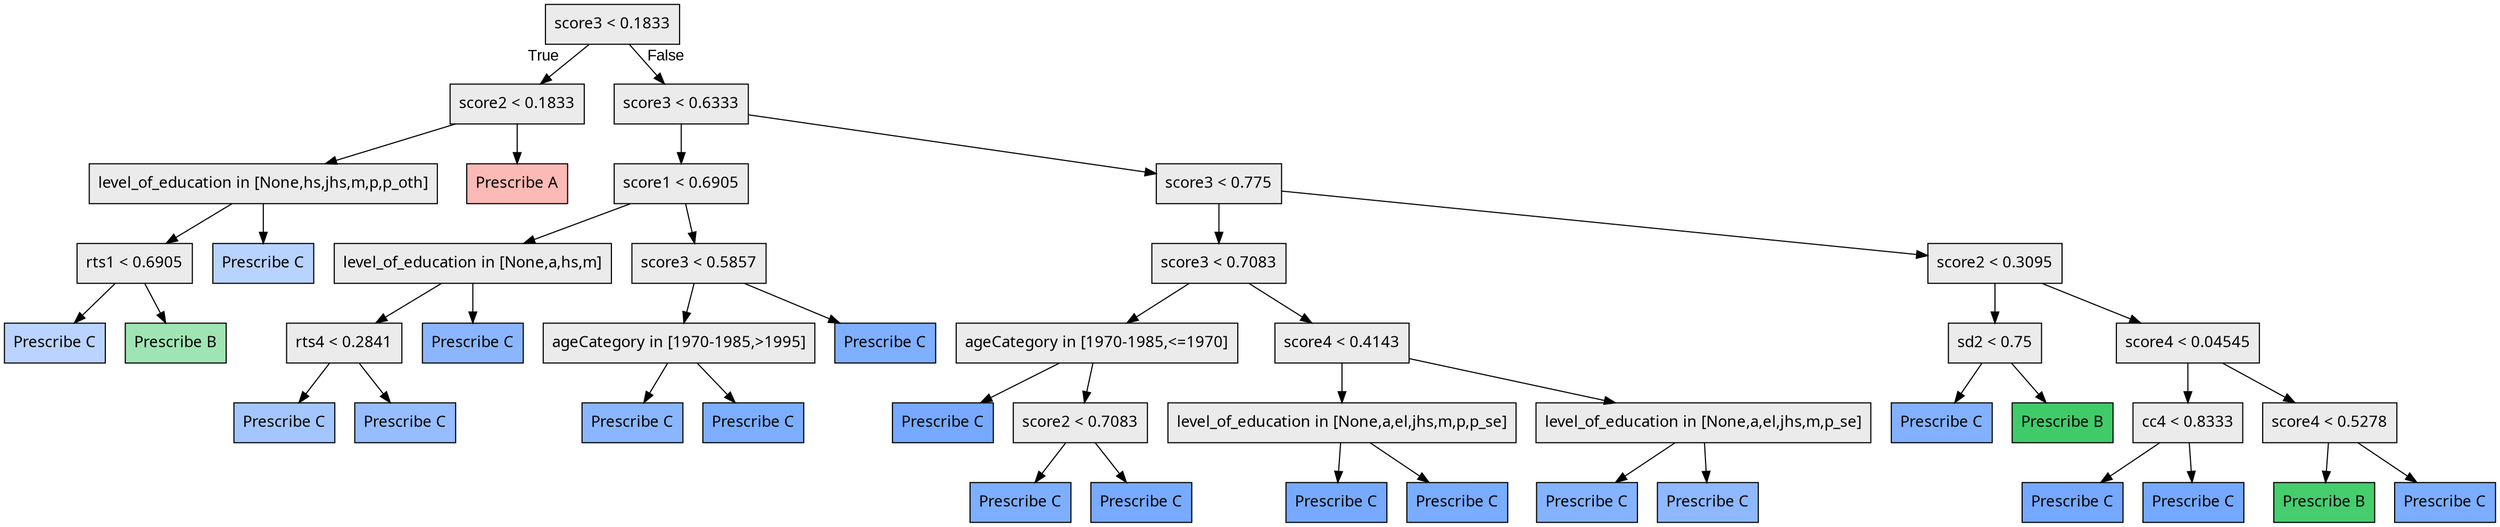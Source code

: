digraph "G" {
1 [fillcolor="#EBEBEB", fontname="bold arial", label="score3 &lt; 0.1833", shape=box, style="filled"];
2 [fillcolor="#EBEBEB", fontname="bold arial", label="score2 &lt; 0.1833", shape=box, style="filled"];
3 [fillcolor="#EBEBEB", fontname="bold arial", label="level_of_education in [None,hs,jhs,m,p,p_oth]", shape=box, style="filled"];
4 [fillcolor="#EBEBEB", fontname="bold arial", label="rts1 &lt; 0.6905", shape=box, style="filled"];
5 [color=black, fillcolor="#619CFF6d", fontname="bold arial", label="Prescribe C", shape=box, style="filled"];
6 [color=black, fillcolor="#00BA3860", fontname="bold arial", label="Prescribe B", shape=box, style="filled"];
7 [color=black, fillcolor="#619CFF70", fontname="bold arial", label="Prescribe C", shape=box, style="filled"];
8 [color=black, fillcolor="#F8766D80", fontname="bold arial", label="Prescribe A", shape=box, style="filled"];
9 [fillcolor="#EBEBEB", fontname="bold arial", label="score3 &lt; 0.6333", shape=box, style="filled"];
10 [fillcolor="#EBEBEB", fontname="bold arial", label="score1 &lt; 0.6905", shape=box, style="filled"];
11 [fillcolor="#EBEBEB", fontname="bold arial", label="level_of_education in [None,a,hs,m]", shape=box, style="filled"];
12 [fillcolor="#EBEBEB", fontname="bold arial", label="rts4 &lt; 0.2841", shape=box, style="filled"];
13 [color=black, fillcolor="#619CFF93", fontname="bold arial", label="Prescribe C", shape=box, style="filled"];
14 [color=black, fillcolor="#619CFFa9", fontname="bold arial", label="Prescribe C", shape=box, style="filled"];
15 [color=black, fillcolor="#619CFFbb", fontname="bold arial", label="Prescribe C", shape=box, style="filled"];
16 [fillcolor="#EBEBEB", fontname="bold arial", label="score3 &lt; 0.5857", shape=box, style="filled"];
17 [fillcolor="#EBEBEB", fontname="bold arial", label="ageCategory in [1970-1985,&gt;1995]", shape=box, style="filled"];
18 [color=black, fillcolor="#619CFFbc", fontname="bold arial", label="Prescribe C", shape=box, style="filled"];
19 [color=black, fillcolor="#619CFFd1", fontname="bold arial", label="Prescribe C", shape=box, style="filled"];
20 [color=black, fillcolor="#619CFFce", fontname="bold arial", label="Prescribe C", shape=box, style="filled"];
21 [fillcolor="#EBEBEB", fontname="bold arial", label="score3 &lt; 0.775", shape=box, style="filled"];
22 [fillcolor="#EBEBEB", fontname="bold arial", label="score3 &lt; 0.7083", shape=box, style="filled"];
23 [fillcolor="#EBEBEB", fontname="bold arial", label="ageCategory in [1970-1985,&lt;=1970]", shape=box, style="filled"];
24 [color=black, fillcolor="#619CFFdd", fontname="bold arial", label="Prescribe C", shape=box, style="filled"];
25 [fillcolor="#EBEBEB", fontname="bold arial", label="score2 &lt; 0.7083", shape=box, style="filled"];
26 [color=black, fillcolor="#619CFFd0", fontname="bold arial", label="Prescribe C", shape=box, style="filled"];
27 [color=black, fillcolor="#619CFFda", fontname="bold arial", label="Prescribe C", shape=box, style="filled"];
28 [fillcolor="#EBEBEB", fontname="bold arial", label="score4 &lt; 0.4143", shape=box, style="filled"];
29 [fillcolor="#EBEBEB", fontname="bold arial", label="level_of_education in [None,a,el,jhs,m,p,p_se]", shape=box, style="filled"];
30 [color=black, fillcolor="#619CFFdb", fontname="bold arial", label="Prescribe C", shape=box, style="filled"];
31 [color=black, fillcolor="#619CFFd6", fontname="bold arial", label="Prescribe C", shape=box, style="filled"];
32 [fillcolor="#EBEBEB", fontname="bold arial", label="level_of_education in [None,a,el,jhs,m,p_se]", shape=box, style="filled"];
33 [color=black, fillcolor="#619CFFc4", fontname="bold arial", label="Prescribe C", shape=box, style="filled"];
34 [color=black, fillcolor="#619CFFb6", fontname="bold arial", label="Prescribe C", shape=box, style="filled"];
35 [fillcolor="#EBEBEB", fontname="bold arial", label="score2 &lt; 0.3095", shape=box, style="filled"];
36 [fillcolor="#EBEBEB", fontname="bold arial", label="sd2 &lt; 0.75", shape=box, style="filled"];
37 [color=black, fillcolor="#619CFFc8", fontname="bold arial", label="Prescribe C", shape=box, style="filled"];
38 [color=black, fillcolor="#00BA38bf", fontname="bold arial", label="Prescribe B", shape=box, style="filled"];
39 [fillcolor="#EBEBEB", fontname="bold arial", label="score4 &lt; 0.04545", shape=box, style="filled"];
40 [fillcolor="#EBEBEB", fontname="bold arial", label="cc4 &lt; 0.8333", shape=box, style="filled"];
41 [color=black, fillcolor="#619CFFdf", fontname="bold arial", label="Prescribe C", shape=box, style="filled"];
42 [color=black, fillcolor="#619CFFde", fontname="bold arial", label="Prescribe C", shape=box, style="filled"];
43 [fillcolor="#EBEBEB", fontname="bold arial", label="score4 &lt; 0.5278", shape=box, style="filled"];
44 [color=black, fillcolor="#00BA38b9", fontname="bold arial", label="Prescribe B", shape=box, style="filled"];
45 [color=black, fillcolor="#619CFFd3", fontname="bold arial", label="Prescribe C", shape=box, style="filled"];
1 -> 2  [fontname="arial", headlabel="True", key=0, labelangle=45, labeldistance="2.5"];
1 -> 9  [fontname="arial", headlabel="False", key=0, labelangle="-45", labeldistance="2.5"];
2 -> 3  [key=0];
2 -> 8  [key=0];
3 -> 4  [key=0];
3 -> 7  [key=0];
4 -> 5  [key=0];
4 -> 6  [key=0];
9 -> 10  [key=0];
9 -> 21  [key=0];
10 -> 11  [key=0];
10 -> 16  [key=0];
11 -> 12  [key=0];
11 -> 15  [key=0];
12 -> 13  [key=0];
12 -> 14  [key=0];
16 -> 17  [key=0];
16 -> 20  [key=0];
17 -> 18  [key=0];
17 -> 19  [key=0];
21 -> 22  [key=0];
21 -> 35  [key=0];
22 -> 23  [key=0];
22 -> 28  [key=0];
23 -> 24  [key=0];
23 -> 25  [key=0];
25 -> 26  [key=0];
25 -> 27  [key=0];
28 -> 29  [key=0];
28 -> 32  [key=0];
29 -> 30  [key=0];
29 -> 31  [key=0];
32 -> 33  [key=0];
32 -> 34  [key=0];
35 -> 36  [key=0];
35 -> 39  [key=0];
36 -> 37  [key=0];
36 -> 38  [key=0];
39 -> 40  [key=0];
39 -> 43  [key=0];
40 -> 41  [key=0];
40 -> 42  [key=0];
43 -> 44  [key=0];
43 -> 45  [key=0];
}
